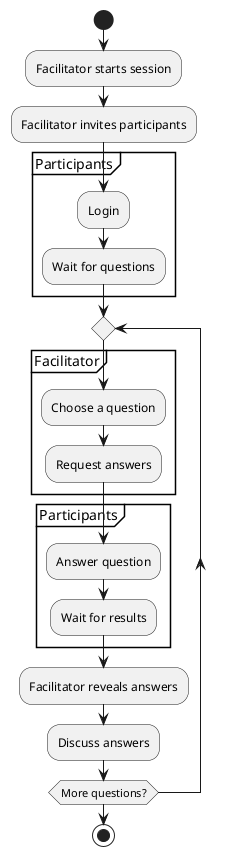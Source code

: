@startuml
start

:Facilitator starts session;
:Facilitator invites participants;

partition Participants {
  :Login;
  :Wait for questions;
}

repeat

    partition Facilitator {
    :Choose a question;
    :Request answers;
    }

    partition Participants {
    :Answer question;
    :Wait for results;
    }

    :Facilitator reveals answers;
    :Discuss answers;

repeat while (More questions?)

stop
@enduml